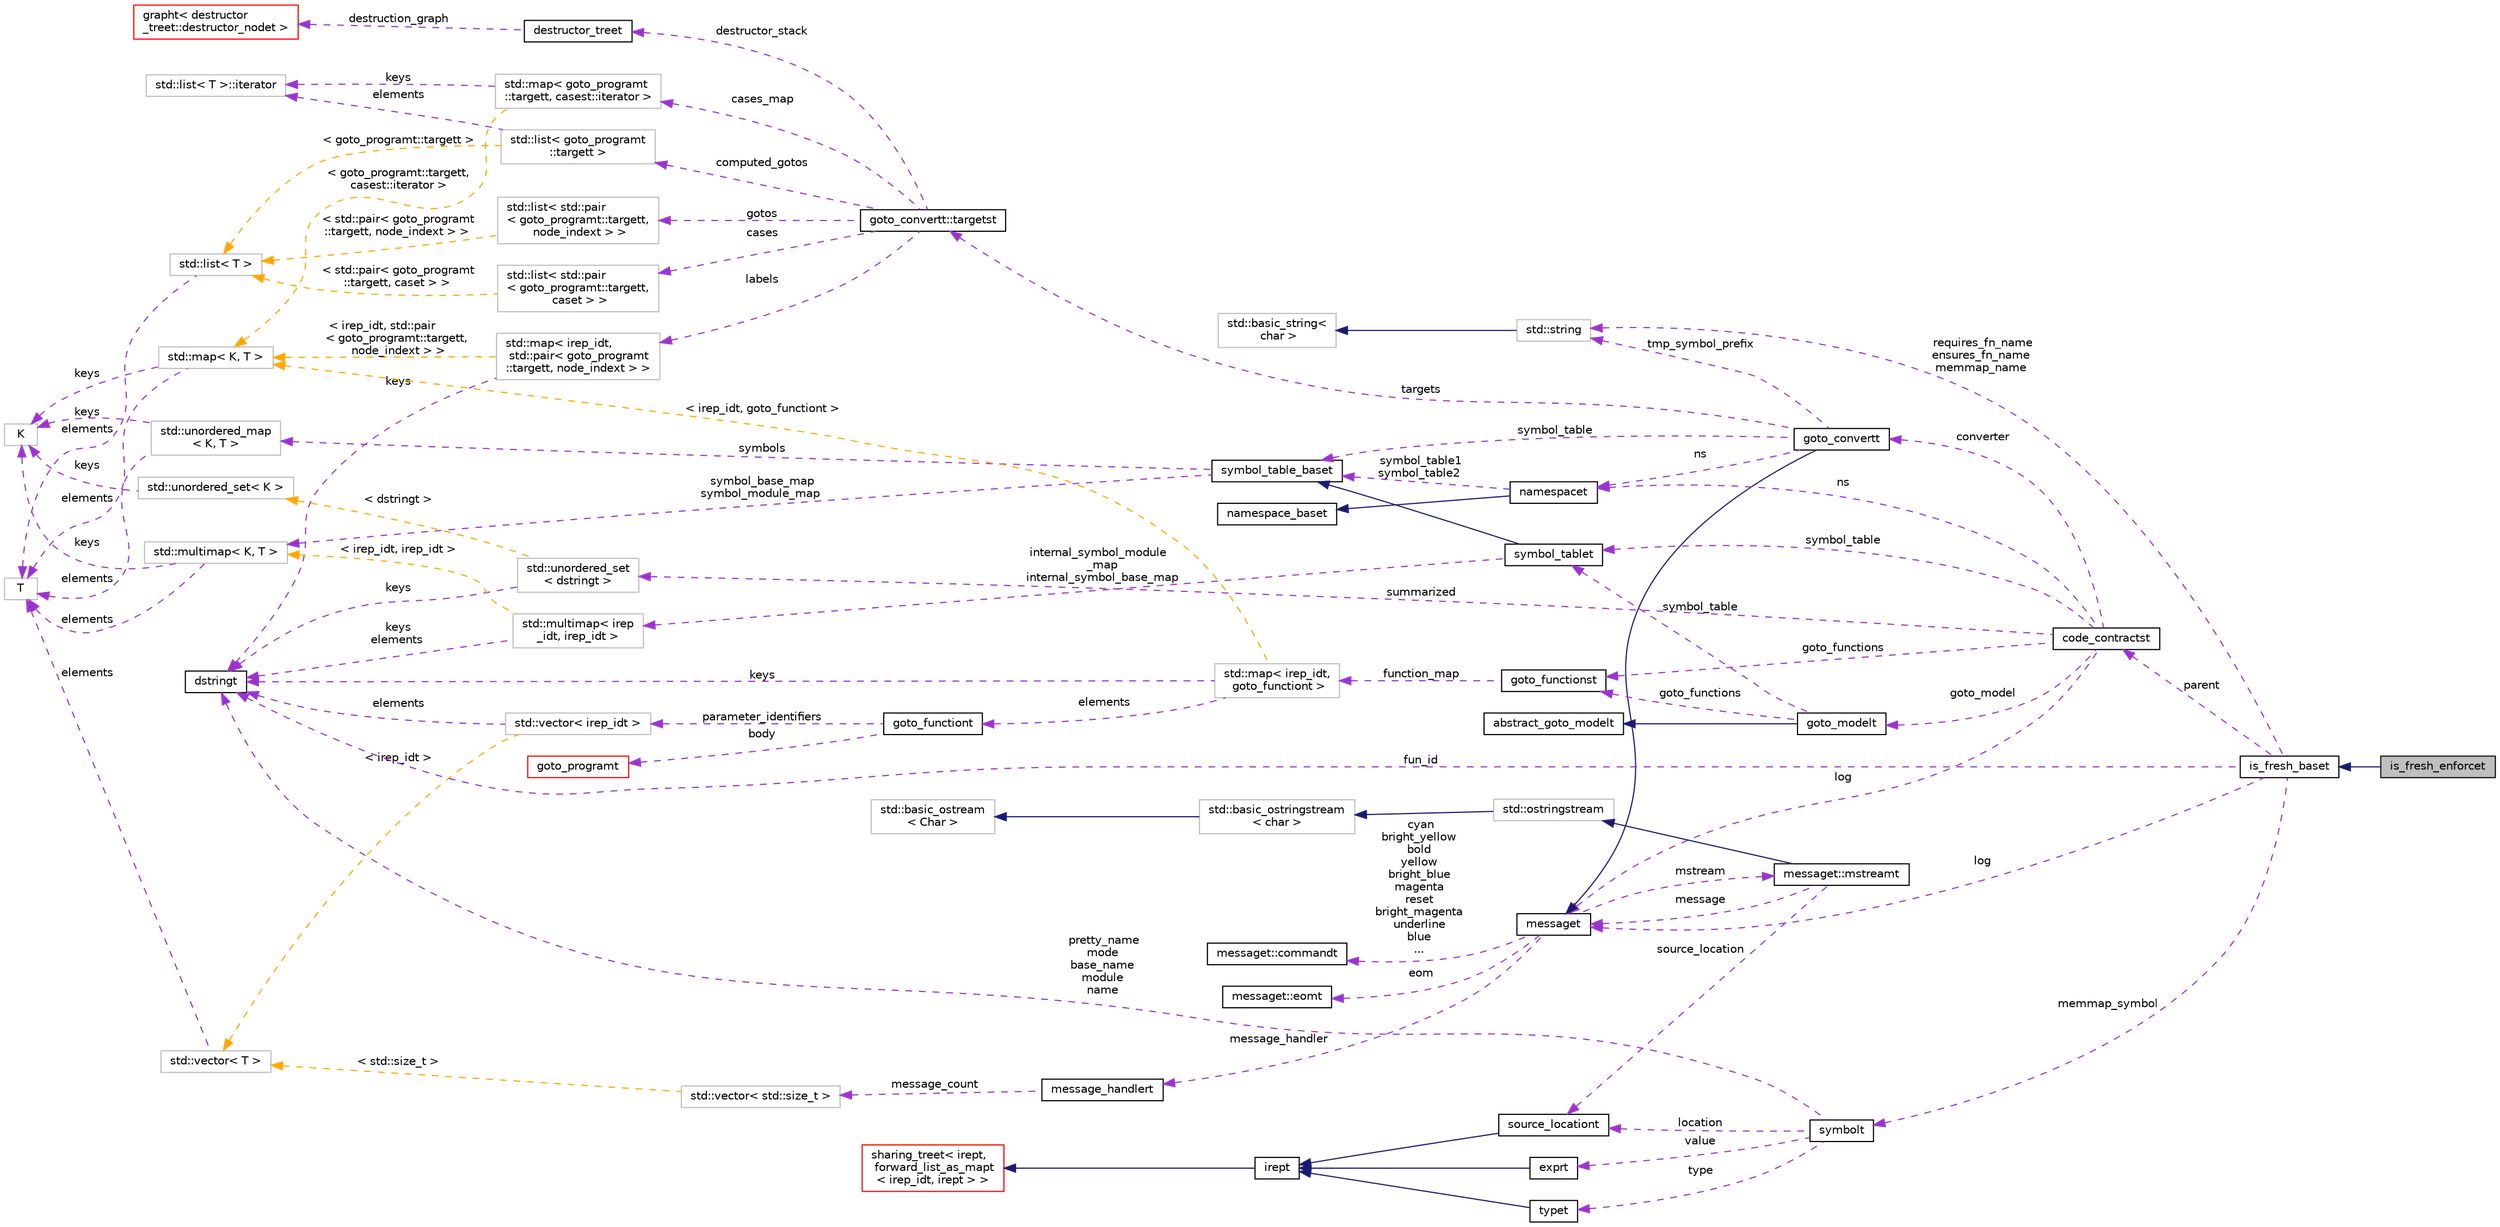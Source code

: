 digraph "is_fresh_enforcet"
{
 // LATEX_PDF_SIZE
  bgcolor="transparent";
  edge [fontname="Helvetica",fontsize="10",labelfontname="Helvetica",labelfontsize="10"];
  node [fontname="Helvetica",fontsize="10",shape=record];
  rankdir="LR";
  Node1 [label="is_fresh_enforcet",height=0.2,width=0.4,color="black", fillcolor="grey75", style="filled", fontcolor="black",tooltip=" "];
  Node2 -> Node1 [dir="back",color="midnightblue",fontsize="10",style="solid",fontname="Helvetica"];
  Node2 [label="is_fresh_baset",height=0.2,width=0.4,color="black",URL="$classis__fresh__baset.html",tooltip=" "];
  Node3 -> Node2 [dir="back",color="darkorchid3",fontsize="10",style="dashed",label=" log" ,fontname="Helvetica"];
  Node3 [label="messaget",height=0.2,width=0.4,color="black",URL="$classmessaget.html",tooltip="Class that provides messages with a built-in verbosity 'level'."];
  Node4 -> Node3 [dir="back",color="darkorchid3",fontsize="10",style="dashed",label=" message_handler" ,fontname="Helvetica"];
  Node4 [label="message_handlert",height=0.2,width=0.4,color="black",URL="$classmessage__handlert.html",tooltip=" "];
  Node5 -> Node4 [dir="back",color="darkorchid3",fontsize="10",style="dashed",label=" message_count" ,fontname="Helvetica"];
  Node5 [label="std::vector\< std::size_t \>",height=0.2,width=0.4,color="grey75",tooltip=" "];
  Node6 -> Node5 [dir="back",color="orange",fontsize="10",style="dashed",label=" \< std::size_t \>" ,fontname="Helvetica"];
  Node6 [label="std::vector\< T \>",height=0.2,width=0.4,color="grey75",tooltip="STL class."];
  Node7 -> Node6 [dir="back",color="darkorchid3",fontsize="10",style="dashed",label=" elements" ,fontname="Helvetica"];
  Node7 [label="T",height=0.2,width=0.4,color="grey75",tooltip=" "];
  Node8 -> Node3 [dir="back",color="darkorchid3",fontsize="10",style="dashed",label=" cyan\nbright_yellow\nbold\nyellow\nbright_blue\nmagenta\nreset\nbright_magenta\nunderline\nblue\n..." ,fontname="Helvetica"];
  Node8 [label="messaget::commandt",height=0.2,width=0.4,color="black",URL="$classmessaget_1_1commandt.html",tooltip=" "];
  Node9 -> Node3 [dir="back",color="darkorchid3",fontsize="10",style="dashed",label=" mstream" ,fontname="Helvetica"];
  Node9 [label="messaget::mstreamt",height=0.2,width=0.4,color="black",URL="$classmessaget_1_1mstreamt.html",tooltip=" "];
  Node10 -> Node9 [dir="back",color="midnightblue",fontsize="10",style="solid",fontname="Helvetica"];
  Node10 [label="std::ostringstream",height=0.2,width=0.4,color="grey75",tooltip="STL class."];
  Node11 -> Node10 [dir="back",color="midnightblue",fontsize="10",style="solid",fontname="Helvetica"];
  Node11 [label="std::basic_ostringstream\l\< char \>",height=0.2,width=0.4,color="grey75",tooltip="STL class."];
  Node12 -> Node11 [dir="back",color="midnightblue",fontsize="10",style="solid",fontname="Helvetica"];
  Node12 [label="std::basic_ostream\l\< Char \>",height=0.2,width=0.4,color="grey75",tooltip="STL class."];
  Node3 -> Node9 [dir="back",color="darkorchid3",fontsize="10",style="dashed",label=" message" ,fontname="Helvetica"];
  Node15 -> Node9 [dir="back",color="darkorchid3",fontsize="10",style="dashed",label=" source_location" ,fontname="Helvetica"];
  Node15 [label="source_locationt",height=0.2,width=0.4,color="black",URL="$classsource__locationt.html",tooltip=" "];
  Node16 -> Node15 [dir="back",color="midnightblue",fontsize="10",style="solid",fontname="Helvetica"];
  Node16 [label="irept",height=0.2,width=0.4,color="black",URL="$classirept.html",tooltip="There are a large number of kinds of tree structured or tree-like data in CPROVER."];
  Node17 -> Node16 [dir="back",color="midnightblue",fontsize="10",style="solid",fontname="Helvetica"];
  Node17 [label="sharing_treet\< irept,\l forward_list_as_mapt\l\< irep_idt, irept \> \>",height=0.2,width=0.4,color="red",URL="$classsharing__treet.html",tooltip=" "];
  Node23 -> Node3 [dir="back",color="darkorchid3",fontsize="10",style="dashed",label=" eom" ,fontname="Helvetica"];
  Node23 [label="messaget::eomt",height=0.2,width=0.4,color="black",URL="$classmessaget_1_1eomt.html",tooltip=" "];
  Node21 -> Node2 [dir="back",color="darkorchid3",fontsize="10",style="dashed",label=" fun_id" ,fontname="Helvetica"];
  Node21 [label="dstringt",height=0.2,width=0.4,color="black",URL="$classdstringt.html",tooltip="dstringt has one field, an unsigned integer no which is an index into a static table of strings."];
  Node24 -> Node2 [dir="back",color="darkorchid3",fontsize="10",style="dashed",label=" requires_fn_name\nensures_fn_name\nmemmap_name" ,fontname="Helvetica"];
  Node24 [label="std::string",height=0.2,width=0.4,color="grey75",tooltip="STL class."];
  Node25 -> Node24 [dir="back",color="midnightblue",fontsize="10",style="solid",fontname="Helvetica"];
  Node25 [label="std::basic_string\<\l char \>",height=0.2,width=0.4,color="grey75",tooltip="STL class."];
  Node26 -> Node2 [dir="back",color="darkorchid3",fontsize="10",style="dashed",label=" parent" ,fontname="Helvetica"];
  Node26 [label="code_contractst",height=0.2,width=0.4,color="black",URL="$classcode__contractst.html",tooltip=" "];
  Node27 -> Node26 [dir="back",color="darkorchid3",fontsize="10",style="dashed",label=" summarized" ,fontname="Helvetica"];
  Node27 [label="std::unordered_set\l\< dstringt \>",height=0.2,width=0.4,color="grey75",tooltip=" "];
  Node21 -> Node27 [dir="back",color="darkorchid3",fontsize="10",style="dashed",label=" keys" ,fontname="Helvetica"];
  Node28 -> Node27 [dir="back",color="orange",fontsize="10",style="dashed",label=" \< dstringt \>" ,fontname="Helvetica"];
  Node28 [label="std::unordered_set\< K \>",height=0.2,width=0.4,color="grey75",tooltip="STL class."];
  Node29 -> Node28 [dir="back",color="darkorchid3",fontsize="10",style="dashed",label=" keys" ,fontname="Helvetica"];
  Node29 [label="K",height=0.2,width=0.4,color="grey75",tooltip=" "];
  Node30 -> Node26 [dir="back",color="darkorchid3",fontsize="10",style="dashed",label=" symbol_table" ,fontname="Helvetica"];
  Node30 [label="symbol_tablet",height=0.2,width=0.4,color="black",URL="$classsymbol__tablet.html",tooltip="The symbol table."];
  Node31 -> Node30 [dir="back",color="midnightblue",fontsize="10",style="solid",fontname="Helvetica"];
  Node31 [label="symbol_table_baset",height=0.2,width=0.4,color="black",URL="$classsymbol__table__baset.html",tooltip="The symbol table base class interface."];
  Node32 -> Node31 [dir="back",color="darkorchid3",fontsize="10",style="dashed",label=" symbol_base_map\nsymbol_module_map" ,fontname="Helvetica"];
  Node32 [label="std::multimap\< K, T \>",height=0.2,width=0.4,color="grey75",tooltip="STL class."];
  Node29 -> Node32 [dir="back",color="darkorchid3",fontsize="10",style="dashed",label=" keys" ,fontname="Helvetica"];
  Node7 -> Node32 [dir="back",color="darkorchid3",fontsize="10",style="dashed",label=" elements" ,fontname="Helvetica"];
  Node33 -> Node31 [dir="back",color="darkorchid3",fontsize="10",style="dashed",label=" symbols" ,fontname="Helvetica"];
  Node33 [label="std::unordered_map\l\< K, T \>",height=0.2,width=0.4,color="grey75",tooltip="STL class."];
  Node29 -> Node33 [dir="back",color="darkorchid3",fontsize="10",style="dashed",label=" keys" ,fontname="Helvetica"];
  Node7 -> Node33 [dir="back",color="darkorchid3",fontsize="10",style="dashed",label=" elements" ,fontname="Helvetica"];
  Node34 -> Node30 [dir="back",color="darkorchid3",fontsize="10",style="dashed",label=" internal_symbol_module\l_map\ninternal_symbol_base_map" ,fontname="Helvetica"];
  Node34 [label="std::multimap\< irep\l_idt, irep_idt \>",height=0.2,width=0.4,color="grey75",tooltip=" "];
  Node21 -> Node34 [dir="back",color="darkorchid3",fontsize="10",style="dashed",label=" keys\nelements" ,fontname="Helvetica"];
  Node32 -> Node34 [dir="back",color="orange",fontsize="10",style="dashed",label=" \< irep_idt, irep_idt \>" ,fontname="Helvetica"];
  Node3 -> Node26 [dir="back",color="darkorchid3",fontsize="10",style="dashed",label=" log" ,fontname="Helvetica"];
  Node35 -> Node26 [dir="back",color="darkorchid3",fontsize="10",style="dashed",label=" ns" ,fontname="Helvetica"];
  Node35 [label="namespacet",height=0.2,width=0.4,color="black",URL="$classnamespacet.html",tooltip="A namespacet is essentially one or two symbol tables bound together, to allow for symbol lookups in t..."];
  Node36 -> Node35 [dir="back",color="midnightblue",fontsize="10",style="solid",fontname="Helvetica"];
  Node36 [label="namespace_baset",height=0.2,width=0.4,color="black",URL="$classnamespace__baset.html",tooltip="Basic interface for a namespace."];
  Node31 -> Node35 [dir="back",color="darkorchid3",fontsize="10",style="dashed",label=" symbol_table1\nsymbol_table2" ,fontname="Helvetica"];
  Node37 -> Node26 [dir="back",color="darkorchid3",fontsize="10",style="dashed",label=" converter" ,fontname="Helvetica"];
  Node37 [label="goto_convertt",height=0.2,width=0.4,color="black",URL="$classgoto__convertt.html",tooltip=" "];
  Node3 -> Node37 [dir="back",color="midnightblue",fontsize="10",style="solid",fontname="Helvetica"];
  Node31 -> Node37 [dir="back",color="darkorchid3",fontsize="10",style="dashed",label=" symbol_table" ,fontname="Helvetica"];
  Node35 -> Node37 [dir="back",color="darkorchid3",fontsize="10",style="dashed",label=" ns" ,fontname="Helvetica"];
  Node24 -> Node37 [dir="back",color="darkorchid3",fontsize="10",style="dashed",label=" tmp_symbol_prefix" ,fontname="Helvetica"];
  Node38 -> Node37 [dir="back",color="darkorchid3",fontsize="10",style="dashed",label=" targets" ,fontname="Helvetica"];
  Node38 [label="goto_convertt::targetst",height=0.2,width=0.4,color="black",URL="$structgoto__convertt_1_1targetst.html",tooltip=" "];
  Node39 -> Node38 [dir="back",color="darkorchid3",fontsize="10",style="dashed",label=" cases" ,fontname="Helvetica"];
  Node39 [label="std::list\< std::pair\l\< goto_programt::targett,\l caset \> \>",height=0.2,width=0.4,color="grey75",tooltip=" "];
  Node40 -> Node39 [dir="back",color="orange",fontsize="10",style="dashed",label=" \< std::pair\< goto_programt\l::targett, caset \> \>" ,fontname="Helvetica"];
  Node40 [label="std::list\< T \>",height=0.2,width=0.4,color="grey75",tooltip="STL class."];
  Node7 -> Node40 [dir="back",color="darkorchid3",fontsize="10",style="dashed",label=" elements" ,fontname="Helvetica"];
  Node41 -> Node38 [dir="back",color="darkorchid3",fontsize="10",style="dashed",label=" gotos" ,fontname="Helvetica"];
  Node41 [label="std::list\< std::pair\l\< goto_programt::targett,\l node_indext \> \>",height=0.2,width=0.4,color="grey75",tooltip=" "];
  Node40 -> Node41 [dir="back",color="orange",fontsize="10",style="dashed",label=" \< std::pair\< goto_programt\l::targett, node_indext \> \>" ,fontname="Helvetica"];
  Node42 -> Node38 [dir="back",color="darkorchid3",fontsize="10",style="dashed",label=" cases_map" ,fontname="Helvetica"];
  Node42 [label="std::map\< goto_programt\l::targett, casest::iterator \>",height=0.2,width=0.4,color="grey75",tooltip=" "];
  Node43 -> Node42 [dir="back",color="darkorchid3",fontsize="10",style="dashed",label=" keys" ,fontname="Helvetica"];
  Node43 [label="std::list\< T \>::iterator",height=0.2,width=0.4,color="grey75",tooltip="STL iterator class."];
  Node44 -> Node42 [dir="back",color="orange",fontsize="10",style="dashed",label=" \< goto_programt::targett,\l casest::iterator \>" ,fontname="Helvetica"];
  Node44 [label="std::map\< K, T \>",height=0.2,width=0.4,color="grey75",tooltip="STL class."];
  Node29 -> Node44 [dir="back",color="darkorchid3",fontsize="10",style="dashed",label=" keys" ,fontname="Helvetica"];
  Node7 -> Node44 [dir="back",color="darkorchid3",fontsize="10",style="dashed",label=" elements" ,fontname="Helvetica"];
  Node45 -> Node38 [dir="back",color="darkorchid3",fontsize="10",style="dashed",label=" computed_gotos" ,fontname="Helvetica"];
  Node45 [label="std::list\< goto_programt\l::targett \>",height=0.2,width=0.4,color="grey75",tooltip=" "];
  Node43 -> Node45 [dir="back",color="darkorchid3",fontsize="10",style="dashed",label=" elements" ,fontname="Helvetica"];
  Node40 -> Node45 [dir="back",color="orange",fontsize="10",style="dashed",label=" \< goto_programt::targett \>" ,fontname="Helvetica"];
  Node46 -> Node38 [dir="back",color="darkorchid3",fontsize="10",style="dashed",label=" labels" ,fontname="Helvetica"];
  Node46 [label="std::map\< irep_idt,\l std::pair\< goto_programt\l::targett, node_indext \> \>",height=0.2,width=0.4,color="grey75",tooltip=" "];
  Node21 -> Node46 [dir="back",color="darkorchid3",fontsize="10",style="dashed",label=" keys" ,fontname="Helvetica"];
  Node44 -> Node46 [dir="back",color="orange",fontsize="10",style="dashed",label=" \< irep_idt, std::pair\l\< goto_programt::targett,\l node_indext \> \>" ,fontname="Helvetica"];
  Node47 -> Node38 [dir="back",color="darkorchid3",fontsize="10",style="dashed",label=" destructor_stack" ,fontname="Helvetica"];
  Node47 [label="destructor_treet",height=0.2,width=0.4,color="black",URL="$classdestructor__treet.html",tooltip="Tree to keep track of the destructors generated along each branch of a function."];
  Node48 -> Node47 [dir="back",color="darkorchid3",fontsize="10",style="dashed",label=" destruction_graph" ,fontname="Helvetica"];
  Node48 [label="grapht\< destructor\l_treet::destructor_nodet \>",height=0.2,width=0.4,color="red",URL="$classgrapht.html",tooltip=" "];
  Node51 -> Node26 [dir="back",color="darkorchid3",fontsize="10",style="dashed",label=" goto_functions" ,fontname="Helvetica"];
  Node51 [label="goto_functionst",height=0.2,width=0.4,color="black",URL="$classgoto__functionst.html",tooltip="A collection of goto functions."];
  Node52 -> Node51 [dir="back",color="darkorchid3",fontsize="10",style="dashed",label=" function_map" ,fontname="Helvetica"];
  Node52 [label="std::map\< irep_idt,\l goto_functiont \>",height=0.2,width=0.4,color="grey75",tooltip=" "];
  Node53 -> Node52 [dir="back",color="darkorchid3",fontsize="10",style="dashed",label=" elements" ,fontname="Helvetica"];
  Node53 [label="goto_functiont",height=0.2,width=0.4,color="black",URL="$classgoto__functiont.html",tooltip="A goto function, consisting of function body (see body) and parameter identifiers (see parameter_iden..."];
  Node54 -> Node53 [dir="back",color="darkorchid3",fontsize="10",style="dashed",label=" parameter_identifiers" ,fontname="Helvetica"];
  Node54 [label="std::vector\< irep_idt \>",height=0.2,width=0.4,color="grey75",tooltip=" "];
  Node21 -> Node54 [dir="back",color="darkorchid3",fontsize="10",style="dashed",label=" elements" ,fontname="Helvetica"];
  Node6 -> Node54 [dir="back",color="orange",fontsize="10",style="dashed",label=" \< irep_idt \>" ,fontname="Helvetica"];
  Node55 -> Node53 [dir="back",color="darkorchid3",fontsize="10",style="dashed",label=" body" ,fontname="Helvetica"];
  Node55 [label="goto_programt",height=0.2,width=0.4,color="red",URL="$classgoto__programt.html",tooltip="A generic container class for the GOTO intermediate representation of one function."];
  Node21 -> Node52 [dir="back",color="darkorchid3",fontsize="10",style="dashed",label=" keys" ,fontname="Helvetica"];
  Node44 -> Node52 [dir="back",color="orange",fontsize="10",style="dashed",label=" \< irep_idt, goto_functiont \>" ,fontname="Helvetica"];
  Node61 -> Node26 [dir="back",color="darkorchid3",fontsize="10",style="dashed",label=" goto_model" ,fontname="Helvetica"];
  Node61 [label="goto_modelt",height=0.2,width=0.4,color="black",URL="$classgoto__modelt.html",tooltip=" "];
  Node62 -> Node61 [dir="back",color="midnightblue",fontsize="10",style="solid",fontname="Helvetica"];
  Node62 [label="abstract_goto_modelt",height=0.2,width=0.4,color="black",URL="$classabstract__goto__modelt.html",tooltip="Abstract interface to eager or lazy GOTO models."];
  Node30 -> Node61 [dir="back",color="darkorchid3",fontsize="10",style="dashed",label=" symbol_table" ,fontname="Helvetica"];
  Node51 -> Node61 [dir="back",color="darkorchid3",fontsize="10",style="dashed",label=" goto_functions" ,fontname="Helvetica"];
  Node63 -> Node2 [dir="back",color="darkorchid3",fontsize="10",style="dashed",label=" memmap_symbol" ,fontname="Helvetica"];
  Node63 [label="symbolt",height=0.2,width=0.4,color="black",URL="$classsymbolt.html",tooltip="Symbol table entry."];
  Node64 -> Node63 [dir="back",color="darkorchid3",fontsize="10",style="dashed",label=" type" ,fontname="Helvetica"];
  Node64 [label="typet",height=0.2,width=0.4,color="black",URL="$classtypet.html",tooltip="The type of an expression, extends irept."];
  Node16 -> Node64 [dir="back",color="midnightblue",fontsize="10",style="solid",fontname="Helvetica"];
  Node21 -> Node63 [dir="back",color="darkorchid3",fontsize="10",style="dashed",label=" pretty_name\nmode\nbase_name\nmodule\nname" ,fontname="Helvetica"];
  Node60 -> Node63 [dir="back",color="darkorchid3",fontsize="10",style="dashed",label=" value" ,fontname="Helvetica"];
  Node60 [label="exprt",height=0.2,width=0.4,color="black",URL="$classexprt.html",tooltip="Base class for all expressions."];
  Node16 -> Node60 [dir="back",color="midnightblue",fontsize="10",style="solid",fontname="Helvetica"];
  Node15 -> Node63 [dir="back",color="darkorchid3",fontsize="10",style="dashed",label=" location" ,fontname="Helvetica"];
}

